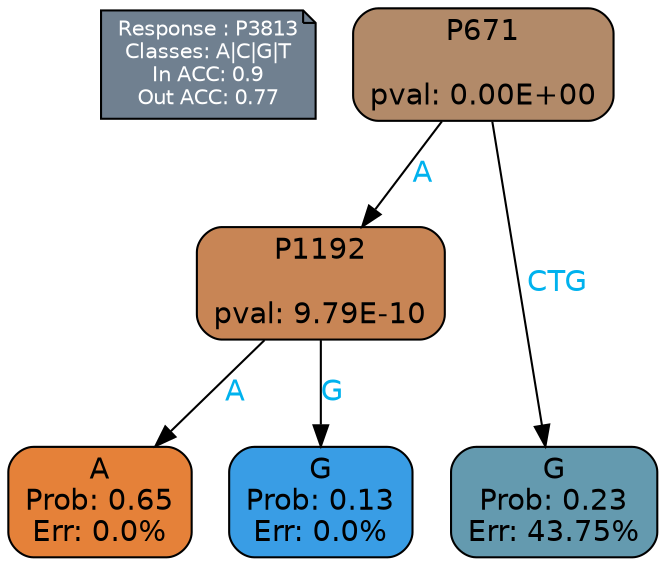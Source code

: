 digraph Tree {
node [shape=box, style="filled, rounded", color="black", fontname=helvetica] ;
graph [ranksep=equally, splines=polylines, bgcolor=transparent, dpi=600] ;
edge [fontname=helvetica] ;
LEGEND [label="Response : P3813
Classes: A|C|G|T
In ACC: 0.9
Out ACC: 0.77
",shape=note,align=left,style=filled,fillcolor="slategray",fontcolor="white",fontsize=10];1 [label="P671

pval: 0.00E+00", fillcolor="#b28a69"] ;
2 [label="P1192

pval: 9.79E-10", fillcolor="#c88555"] ;
3 [label="A
Prob: 0.65
Err: 0.0%", fillcolor="#e58139"] ;
4 [label="G
Prob: 0.13
Err: 0.0%", fillcolor="#399de5"] ;
5 [label="G
Prob: 0.23
Err: 43.75%", fillcolor="#649aaf"] ;
1 -> 2 [label="A",fontcolor=deepskyblue2] ;
1 -> 5 [label="CTG",fontcolor=deepskyblue2] ;
2 -> 3 [label="A",fontcolor=deepskyblue2] ;
2 -> 4 [label="G",fontcolor=deepskyblue2] ;
{rank = same; 3;4;5;}{rank = same; LEGEND;1;}}